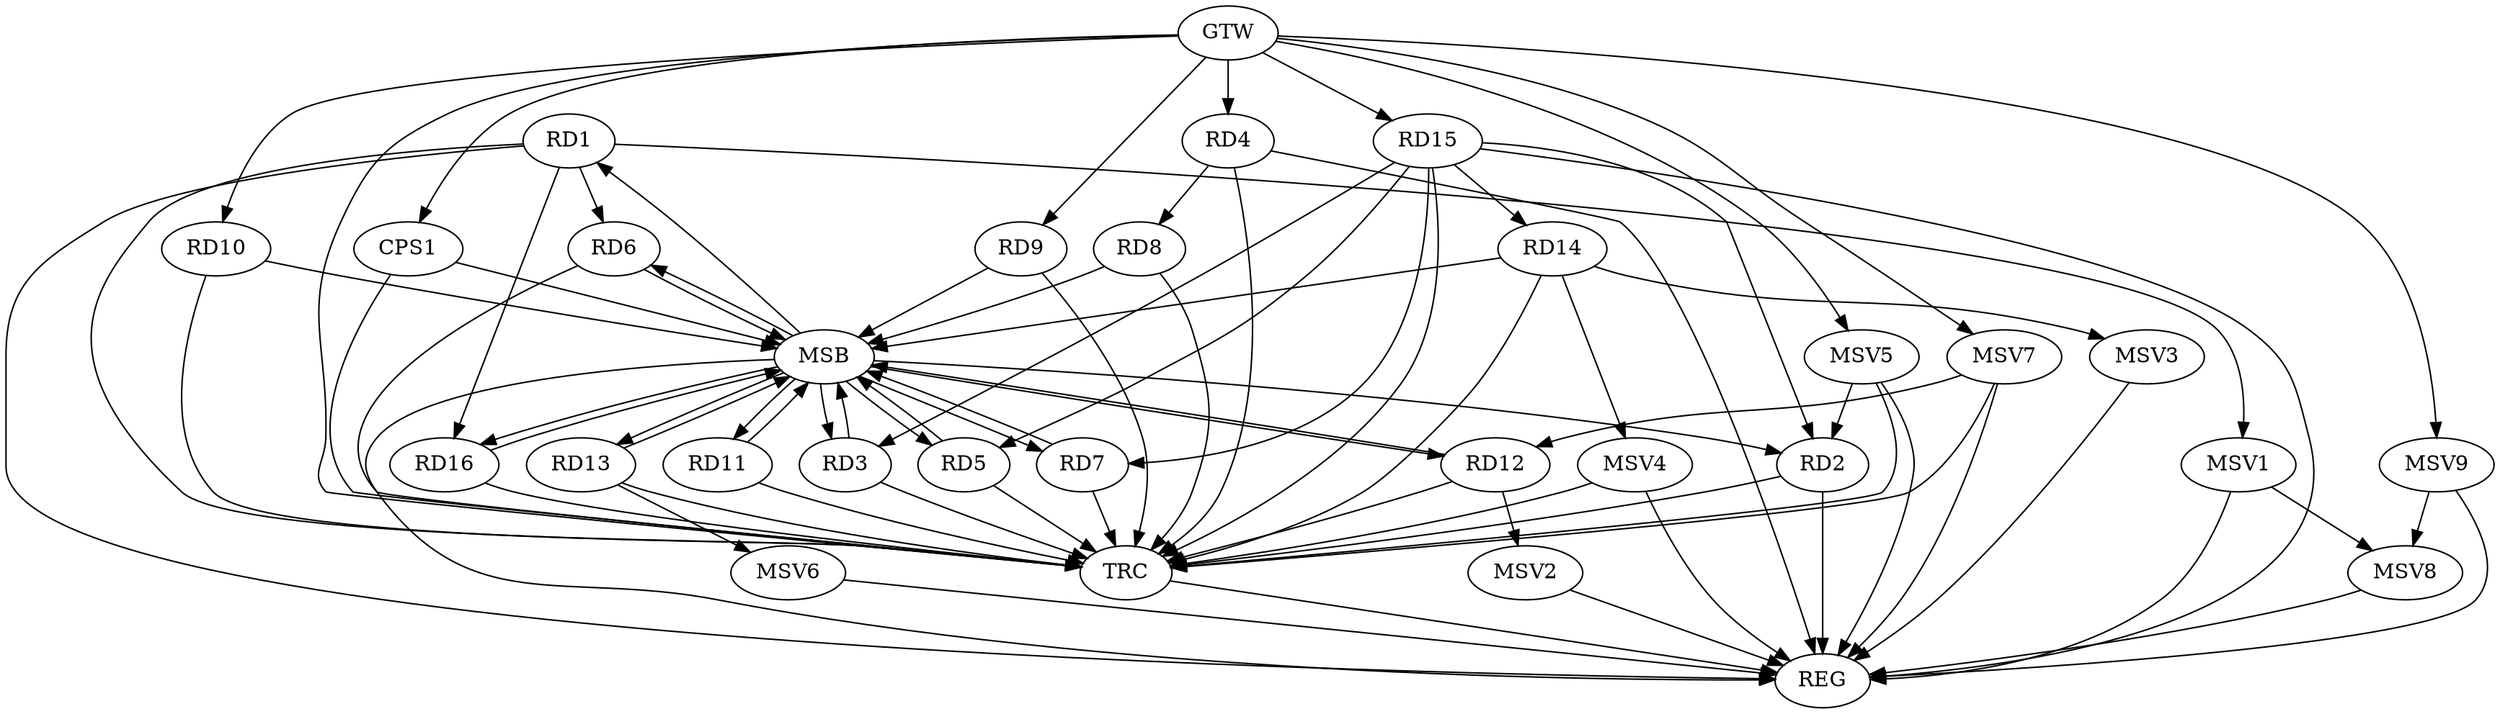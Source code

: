 strict digraph G {
  RD1 [ label="RD1" ];
  RD2 [ label="RD2" ];
  RD3 [ label="RD3" ];
  RD4 [ label="RD4" ];
  RD5 [ label="RD5" ];
  RD6 [ label="RD6" ];
  RD7 [ label="RD7" ];
  RD8 [ label="RD8" ];
  RD9 [ label="RD9" ];
  RD10 [ label="RD10" ];
  RD11 [ label="RD11" ];
  RD12 [ label="RD12" ];
  RD13 [ label="RD13" ];
  RD14 [ label="RD14" ];
  RD15 [ label="RD15" ];
  RD16 [ label="RD16" ];
  CPS1 [ label="CPS1" ];
  GTW [ label="GTW" ];
  REG [ label="REG" ];
  MSB [ label="MSB" ];
  TRC [ label="TRC" ];
  MSV1 [ label="MSV1" ];
  MSV2 [ label="MSV2" ];
  MSV3 [ label="MSV3" ];
  MSV4 [ label="MSV4" ];
  MSV5 [ label="MSV5" ];
  MSV6 [ label="MSV6" ];
  MSV7 [ label="MSV7" ];
  MSV8 [ label="MSV8" ];
  MSV9 [ label="MSV9" ];
  RD1 -> RD6;
  RD1 -> RD16;
  RD15 -> RD2;
  RD15 -> RD3;
  RD4 -> RD8;
  RD15 -> RD14;
  GTW -> RD4;
  GTW -> RD9;
  GTW -> RD10;
  GTW -> RD15;
  GTW -> CPS1;
  RD1 -> REG;
  RD2 -> REG;
  RD4 -> REG;
  RD3 -> MSB;
  MSB -> REG;
  RD5 -> MSB;
  RD6 -> MSB;
  MSB -> RD7;
  MSB -> RD12;
  RD7 -> MSB;
  MSB -> RD5;
  MSB -> RD11;
  RD8 -> MSB;
  MSB -> RD1;
  RD9 -> MSB;
  RD10 -> MSB;
  RD11 -> MSB;
  MSB -> RD13;
  RD12 -> MSB;
  MSB -> RD6;
  MSB -> RD16;
  RD13 -> MSB;
  RD14 -> MSB;
  MSB -> RD3;
  RD16 -> MSB;
  MSB -> RD2;
  CPS1 -> MSB;
  RD1 -> TRC;
  RD2 -> TRC;
  RD3 -> TRC;
  RD4 -> TRC;
  RD5 -> TRC;
  RD6 -> TRC;
  RD7 -> TRC;
  RD8 -> TRC;
  RD9 -> TRC;
  RD10 -> TRC;
  RD11 -> TRC;
  RD12 -> TRC;
  RD13 -> TRC;
  RD14 -> TRC;
  RD15 -> TRC;
  RD16 -> TRC;
  CPS1 -> TRC;
  GTW -> TRC;
  TRC -> REG;
  RD15 -> REG;
  RD15 -> RD7;
  RD15 -> RD5;
  RD1 -> MSV1;
  MSV1 -> REG;
  RD12 -> MSV2;
  MSV2 -> REG;
  RD14 -> MSV3;
  MSV3 -> REG;
  RD14 -> MSV4;
  MSV4 -> REG;
  MSV4 -> TRC;
  MSV5 -> RD2;
  GTW -> MSV5;
  MSV5 -> REG;
  MSV5 -> TRC;
  RD13 -> MSV6;
  MSV6 -> REG;
  MSV7 -> RD12;
  GTW -> MSV7;
  MSV7 -> REG;
  MSV7 -> TRC;
  MSV1 -> MSV8;
  MSV8 -> REG;
  MSV9 -> MSV8;
  GTW -> MSV9;
  MSV9 -> REG;
}
